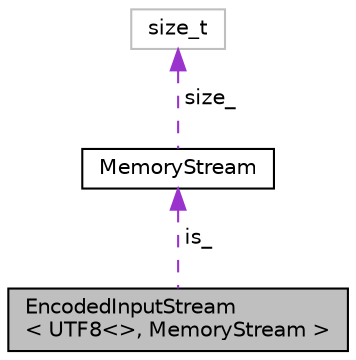 digraph "EncodedInputStream&lt; UTF8&lt;&gt;, MemoryStream &gt;"
{
 // LATEX_PDF_SIZE
  edge [fontname="Helvetica",fontsize="10",labelfontname="Helvetica",labelfontsize="10"];
  node [fontname="Helvetica",fontsize="10",shape=record];
  Node1 [label="EncodedInputStream\l\< UTF8\<\>, MemoryStream \>",height=0.2,width=0.4,color="black", fillcolor="grey75", style="filled", fontcolor="black",tooltip="Specialized for UTF8 MemoryStream."];
  Node2 -> Node1 [dir="back",color="darkorchid3",fontsize="10",style="dashed",label=" is_" ,fontname="Helvetica"];
  Node2 [label="MemoryStream",height=0.2,width=0.4,color="black", fillcolor="white", style="filled",URL="$struct_memory_stream.html",tooltip="Represents an in-memory input byte stream."];
  Node3 -> Node2 [dir="back",color="darkorchid3",fontsize="10",style="dashed",label=" size_" ,fontname="Helvetica"];
  Node3 [label="size_t",height=0.2,width=0.4,color="grey75", fillcolor="white", style="filled",tooltip=" "];
}
